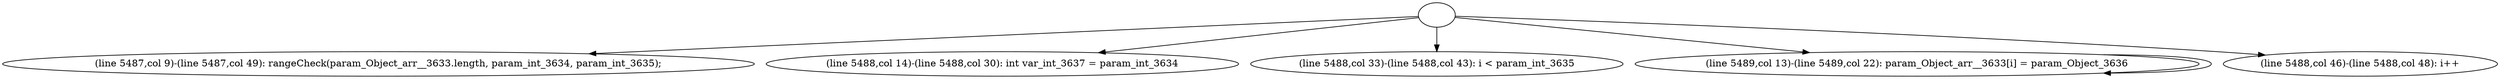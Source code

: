 digraph G {
  1 [ label="" ];
  2 [ label="(line 5487,col 9)-(line 5487,col 49): rangeCheck(param_Object_arr__3633.length, param_int_3634, param_int_3635);" ];
  3 [ label="(line 5488,col 14)-(line 5488,col 30): int var_int_3637 = param_int_3634" ];
  4 [ label="(line 5488,col 33)-(line 5488,col 43): i < param_int_3635" ];
  5 [ label="(line 5489,col 13)-(line 5489,col 22): param_Object_arr__3633[i] = param_Object_3636" ];
  6 [ label="(line 5488,col 46)-(line 5488,col 48): i++" ];
  1 -> 2;
  1 -> 3;
  1 -> 4;
  1 -> 5;
  1 -> 6;
  5 -> 5;
}
